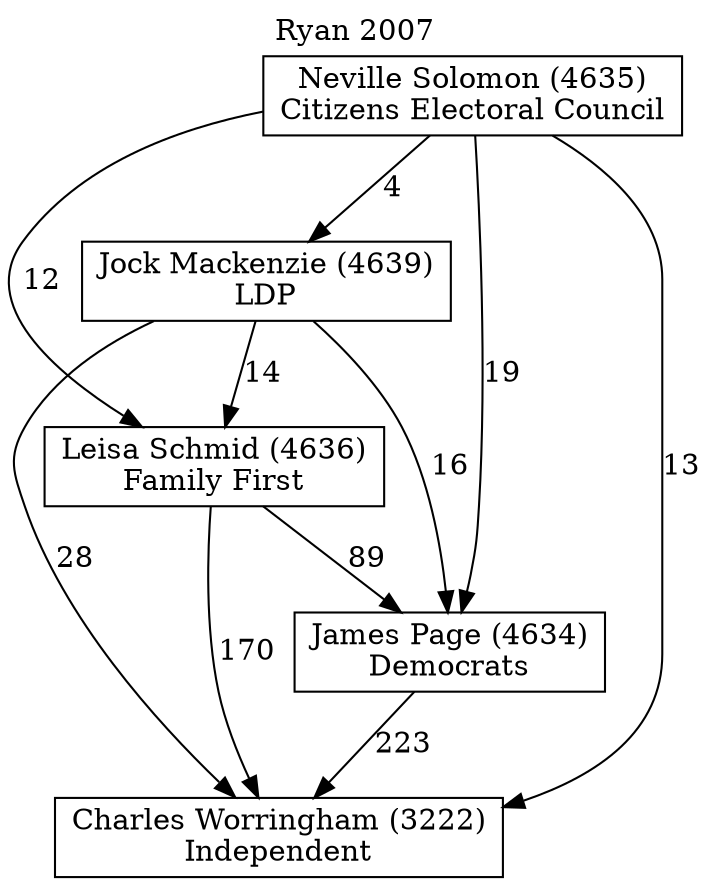 // House preference flow
digraph "Charles Worringham (3222)_Ryan_2007" {
	graph [label="Ryan 2007" labelloc=t mclimit=10]
	node [shape=box]
	"Charles Worringham (3222)" [label="Charles Worringham (3222)
Independent"]
	"James Page (4634)" [label="James Page (4634)
Democrats"]
	"Jock Mackenzie (4639)" [label="Jock Mackenzie (4639)
LDP"]
	"Leisa Schmid (4636)" [label="Leisa Schmid (4636)
Family First"]
	"Neville Solomon (4635)" [label="Neville Solomon (4635)
Citizens Electoral Council"]
	"James Page (4634)" -> "Charles Worringham (3222)" [label=223]
	"Jock Mackenzie (4639)" -> "Charles Worringham (3222)" [label=28]
	"Jock Mackenzie (4639)" -> "James Page (4634)" [label=16]
	"Jock Mackenzie (4639)" -> "Leisa Schmid (4636)" [label=14]
	"Leisa Schmid (4636)" -> "Charles Worringham (3222)" [label=170]
	"Leisa Schmid (4636)" -> "James Page (4634)" [label=89]
	"Neville Solomon (4635)" -> "Charles Worringham (3222)" [label=13]
	"Neville Solomon (4635)" -> "James Page (4634)" [label=19]
	"Neville Solomon (4635)" -> "Jock Mackenzie (4639)" [label=4]
	"Neville Solomon (4635)" -> "Leisa Schmid (4636)" [label=12]
}

